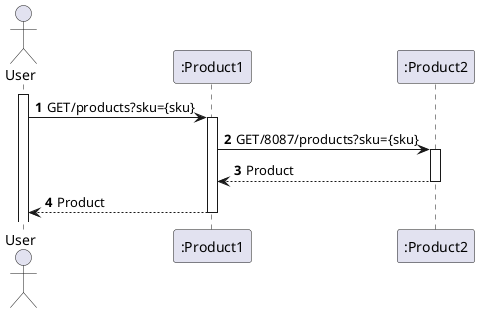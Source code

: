 @startuml
'https://plantuml.com/sequence-diagram

autoactivate on
autonumber

actor "User" as User
participant ":Product1" as pro1
participant ":Product2" as pro2

activate User

User -> pro1: GET/products?sku={sku}
pro1 -> pro2: GET/8087/products?sku={sku}
pro2 --> pro1: Product
pro1 --> User: Product

@enduml